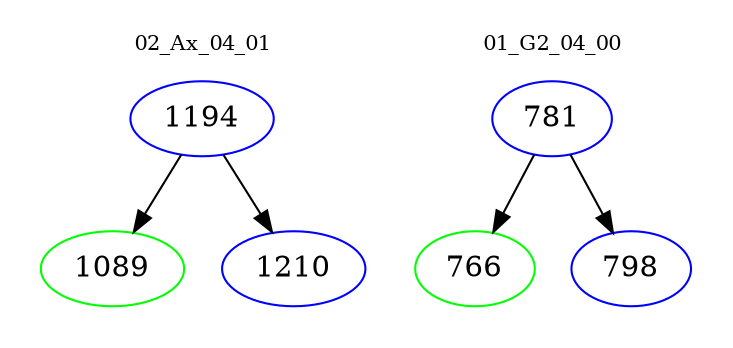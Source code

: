 digraph{
subgraph cluster_0 {
color = white
label = "02_Ax_04_01";
fontsize=10;
T0_1194 [label="1194", color="blue"]
T0_1194 -> T0_1089 [color="black"]
T0_1089 [label="1089", color="green"]
T0_1194 -> T0_1210 [color="black"]
T0_1210 [label="1210", color="blue"]
}
subgraph cluster_1 {
color = white
label = "01_G2_04_00";
fontsize=10;
T1_781 [label="781", color="blue"]
T1_781 -> T1_766 [color="black"]
T1_766 [label="766", color="green"]
T1_781 -> T1_798 [color="black"]
T1_798 [label="798", color="blue"]
}
}
